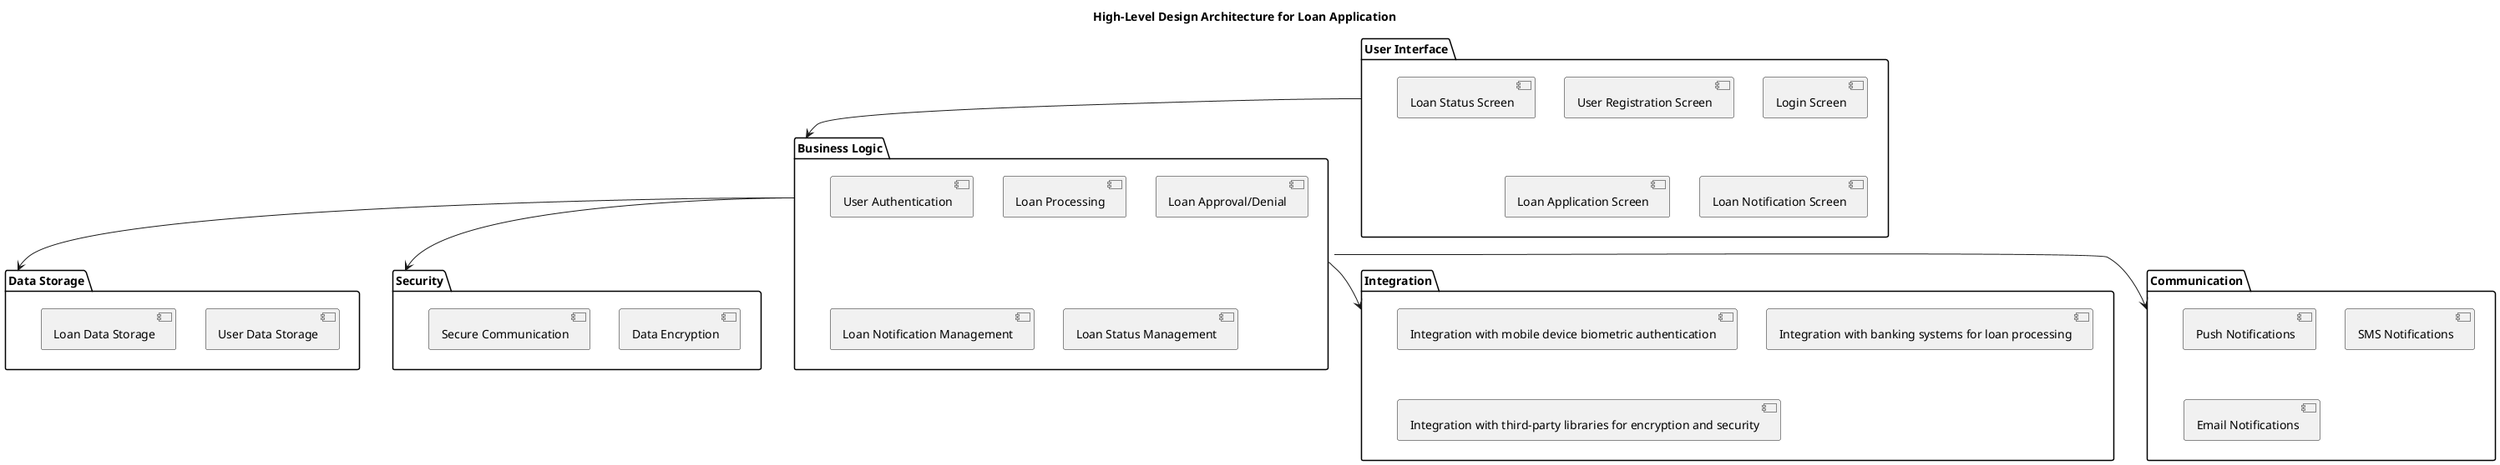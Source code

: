 @startuml
title High-Level Design Architecture for Loan Application

package "User Interface" {
  [User Registration Screen]
  [Login Screen]
  [Loan Status Screen]
  [Loan Application Screen]
  [Loan Notification Screen]
}

package "Business Logic" {
  [User Authentication]
  [Loan Processing]
  [Loan Approval/Denial]
  [Loan Notification Management]
  [Loan Status Management]
}

package "Data Storage" {
  [User Data Storage]
  [Loan Data Storage]
}

package "Security" {
  [User Authentication]
  [Data Encryption]
  [Secure Communication]
}

package "Communication" {
  [Push Notifications]
  [SMS Notifications]
  [Email Notifications]
}

package "Integration" {
  [Integration with mobile device biometric authentication]
  [Integration with banking systems for loan processing]
  [Integration with third-party libraries for encryption and security]
}

[User Interface] --> [Business Logic]
[Business Logic] --> [Data Storage]
[Business Logic] --> [Security]
[Business Logic] --> [Communication]
[Business Logic] --> [Integration]
@enduml